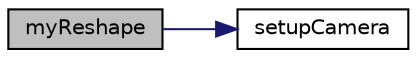 digraph "myReshape"
{
  edge [fontname="Helvetica",fontsize="10",labelfontname="Helvetica",labelfontsize="10"];
  node [fontname="Helvetica",fontsize="10",shape=record];
  rankdir="LR";
  Node1 [label="myReshape",height=0.2,width=0.4,color="black", fillcolor="grey75", style="filled", fontcolor="black"];
  Node1 -> Node2 [color="midnightblue",fontsize="10",style="solid",fontname="Helvetica"];
  Node2 [label="setupCamera",height=0.2,width=0.4,color="black", fillcolor="white", style="filled",URL="$binaryImage__main_8cpp.html#a7e2fded224cb360a372043955fe84a59"];
}
